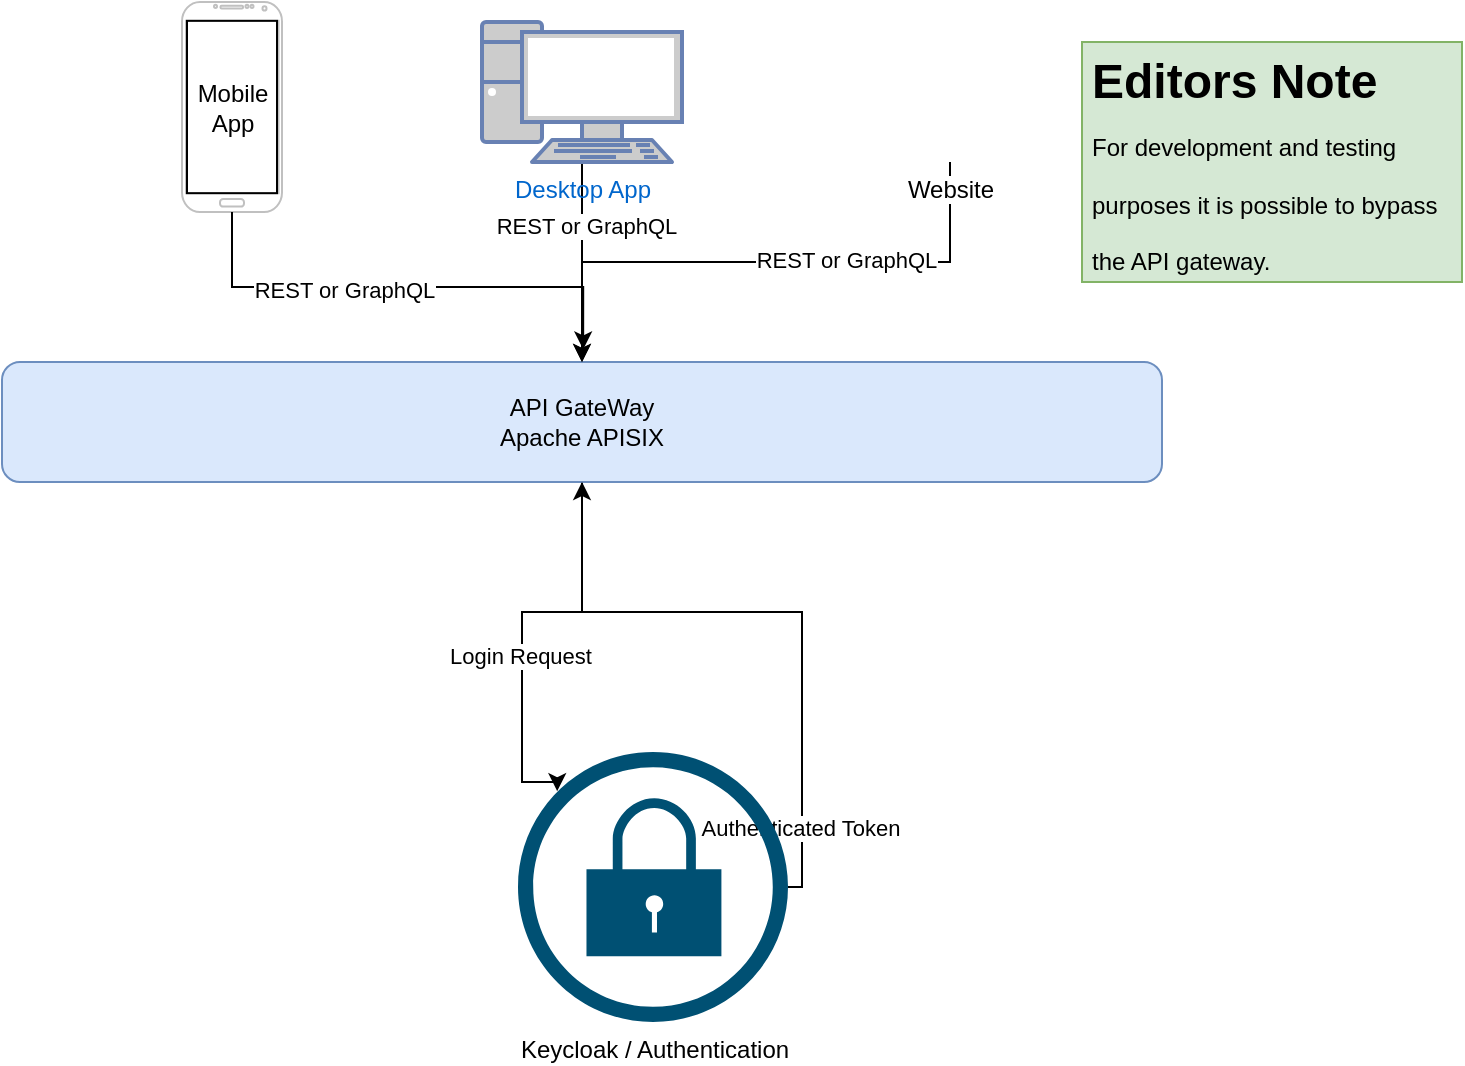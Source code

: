 <mxfile version="20.2.3" type="github"><diagram id="y6kCfwzr4753cFTugAVS" name="Authentication"><mxGraphModel dx="990" dy="579" grid="1" gridSize="10" guides="1" tooltips="1" connect="1" arrows="1" fold="1" page="1" pageScale="1" pageWidth="850" pageHeight="1100" math="0" shadow="0"><root><mxCell id="0"/><mxCell id="1" parent="0"/><mxCell id="u-2OidKZTO1Y39JLVKae-23" style="edgeStyle=orthogonalEdgeStyle;rounded=0;orthogonalLoop=1;jettySize=auto;html=1;entryX=0.145;entryY=0.145;entryDx=0;entryDy=0;entryPerimeter=0;" parent="1" source="u-2OidKZTO1Y39JLVKae-1" target="u-2OidKZTO1Y39JLVKae-22" edge="1"><mxGeometry relative="1" as="geometry"><Array as="points"><mxPoint x="390" y="345"/><mxPoint x="360" y="345"/><mxPoint x="360" y="430"/></Array></mxGeometry></mxCell><mxCell id="u-2OidKZTO1Y39JLVKae-24" value="Login Request" style="edgeLabel;html=1;align=center;verticalAlign=middle;resizable=0;points=[];" parent="u-2OidKZTO1Y39JLVKae-23" vertex="1" connectable="0"><mxGeometry x="0.156" y="-1" relative="1" as="geometry"><mxPoint as="offset"/></mxGeometry></mxCell><mxCell id="u-2OidKZTO1Y39JLVKae-1" value="API GateWay&lt;br&gt;Apache APISIX" style="rounded=1;whiteSpace=wrap;html=1;fillColor=#dae8fc;strokeColor=#6c8ebf;" parent="1" vertex="1"><mxGeometry x="100" y="220" width="580" height="60" as="geometry"/></mxCell><mxCell id="u-2OidKZTO1Y39JLVKae-4" value="" style="group" parent="1" vertex="1" connectable="0"><mxGeometry x="190" y="40" width="50" height="105" as="geometry"/></mxCell><mxCell id="u-2OidKZTO1Y39JLVKae-2" value="" style="verticalLabelPosition=bottom;verticalAlign=top;html=1;shadow=0;dashed=0;strokeWidth=1;shape=mxgraph.android.phone2;strokeColor=#c0c0c0;" parent="u-2OidKZTO1Y39JLVKae-4" vertex="1"><mxGeometry width="50" height="105" as="geometry"/></mxCell><mxCell id="u-2OidKZTO1Y39JLVKae-3" value="Mobile App" style="rounded=0;whiteSpace=wrap;html=1;" parent="u-2OidKZTO1Y39JLVKae-4" vertex="1"><mxGeometry x="2.5" y="9.423" width="45" height="86.154" as="geometry"/></mxCell><mxCell id="u-2OidKZTO1Y39JLVKae-8" value="" style="edgeStyle=orthogonalEdgeStyle;rounded=0;orthogonalLoop=1;jettySize=auto;html=1;" parent="1" source="u-2OidKZTO1Y39JLVKae-5" target="u-2OidKZTO1Y39JLVKae-1" edge="1"><mxGeometry relative="1" as="geometry"/></mxCell><mxCell id="u-2OidKZTO1Y39JLVKae-15" value="REST or GraphQL" style="edgeLabel;html=1;align=center;verticalAlign=middle;resizable=0;points=[];" parent="u-2OidKZTO1Y39JLVKae-8" vertex="1" connectable="0"><mxGeometry x="-0.368" y="2" relative="1" as="geometry"><mxPoint as="offset"/></mxGeometry></mxCell><mxCell id="u-2OidKZTO1Y39JLVKae-5" value="Desktop App" style="fontColor=#0066CC;verticalAlign=top;verticalLabelPosition=bottom;labelPosition=center;align=center;html=1;outlineConnect=0;fillColor=#CCCCCC;strokeColor=#6881B3;gradientColor=none;gradientDirection=north;strokeWidth=2;shape=mxgraph.networks.pc;" parent="1" vertex="1"><mxGeometry x="340" y="50" width="100" height="70" as="geometry"/></mxCell><mxCell id="u-2OidKZTO1Y39JLVKae-11" style="edgeStyle=orthogonalEdgeStyle;rounded=0;orthogonalLoop=1;jettySize=auto;html=1;" parent="1" source="u-2OidKZTO1Y39JLVKae-9" target="u-2OidKZTO1Y39JLVKae-1" edge="1"><mxGeometry relative="1" as="geometry"/></mxCell><mxCell id="u-2OidKZTO1Y39JLVKae-16" value="REST or GraphQL" style="edgeLabel;html=1;align=center;verticalAlign=middle;resizable=0;points=[];" parent="u-2OidKZTO1Y39JLVKae-11" vertex="1" connectable="0"><mxGeometry x="-0.281" y="-1" relative="1" as="geometry"><mxPoint as="offset"/></mxGeometry></mxCell><mxCell id="u-2OidKZTO1Y39JLVKae-9" value="Website" style="shape=image;html=1;verticalAlign=top;verticalLabelPosition=bottom;labelBackgroundColor=#ffffff;imageAspect=0;aspect=fixed;image=https://cdn2.iconfinder.com/data/icons/social-media-solid-2/32/Website-128.png" parent="1" vertex="1"><mxGeometry x="540" y="52" width="68" height="68" as="geometry"/></mxCell><mxCell id="u-2OidKZTO1Y39JLVKae-18" style="edgeStyle=orthogonalEdgeStyle;rounded=0;orthogonalLoop=1;jettySize=auto;html=1;entryX=0.501;entryY=-0.105;entryDx=0;entryDy=0;entryPerimeter=0;" parent="1" source="u-2OidKZTO1Y39JLVKae-2" target="u-2OidKZTO1Y39JLVKae-1" edge="1"><mxGeometry relative="1" as="geometry"/></mxCell><mxCell id="u-2OidKZTO1Y39JLVKae-19" value="REST or GraphQL" style="edgeLabel;html=1;align=center;verticalAlign=middle;resizable=0;points=[];" parent="u-2OidKZTO1Y39JLVKae-18" vertex="1" connectable="0"><mxGeometry x="-0.235" y="-1" relative="1" as="geometry"><mxPoint as="offset"/></mxGeometry></mxCell><mxCell id="u-2OidKZTO1Y39JLVKae-25" style="edgeStyle=orthogonalEdgeStyle;rounded=0;orthogonalLoop=1;jettySize=auto;html=1;" parent="1" source="u-2OidKZTO1Y39JLVKae-22" target="u-2OidKZTO1Y39JLVKae-1" edge="1"><mxGeometry relative="1" as="geometry"><Array as="points"><mxPoint x="500" y="345"/><mxPoint x="390" y="345"/></Array></mxGeometry></mxCell><mxCell id="u-2OidKZTO1Y39JLVKae-26" value="Authenticated Token" style="edgeLabel;html=1;align=center;verticalAlign=middle;resizable=0;points=[];" parent="u-2OidKZTO1Y39JLVKae-25" vertex="1" connectable="0"><mxGeometry x="-0.769" y="1" relative="1" as="geometry"><mxPoint as="offset"/></mxGeometry></mxCell><mxCell id="u-2OidKZTO1Y39JLVKae-22" value="Keycloak / Authentication" style="sketch=0;points=[[0.5,0,0],[1,0.5,0],[0.5,1,0],[0,0.5,0],[0.145,0.145,0],[0.856,0.145,0],[0.855,0.856,0],[0.145,0.855,0]];verticalLabelPosition=bottom;html=1;verticalAlign=top;aspect=fixed;align=center;pointerEvents=1;shape=mxgraph.cisco19.lock;fillColor=#005073;strokeColor=none;" parent="1" vertex="1"><mxGeometry x="358" y="415" width="135" height="135" as="geometry"/></mxCell><mxCell id="u-2OidKZTO1Y39JLVKae-27" value="&lt;h1&gt;&lt;span style=&quot;background-color: initial;&quot;&gt;Editors Note&lt;br&gt;&lt;/span&gt;&lt;span style=&quot;background-color: initial; font-size: 12px; font-weight: normal;&quot;&gt;For development and testing purposes it is possible to bypass the API gateway.&lt;/span&gt;&lt;br&gt;&lt;/h1&gt;" style="text;html=1;strokeColor=#82b366;fillColor=#d5e8d4;spacing=5;spacingTop=-20;whiteSpace=wrap;overflow=hidden;rounded=0;" parent="1" vertex="1"><mxGeometry x="640" y="60" width="190" height="120" as="geometry"/></mxCell></root></mxGraphModel></diagram></mxfile>